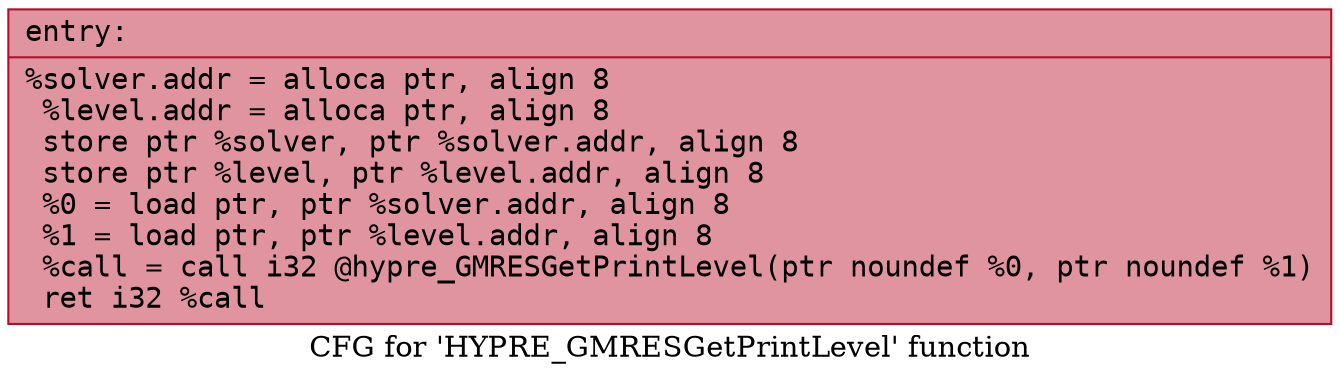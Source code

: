 digraph "CFG for 'HYPRE_GMRESGetPrintLevel' function" {
	label="CFG for 'HYPRE_GMRESGetPrintLevel' function";

	Node0x561d3dbec1d0 [shape=record,color="#b70d28ff", style=filled, fillcolor="#b70d2870" fontname="Courier",label="{entry:\l|  %solver.addr = alloca ptr, align 8\l  %level.addr = alloca ptr, align 8\l  store ptr %solver, ptr %solver.addr, align 8\l  store ptr %level, ptr %level.addr, align 8\l  %0 = load ptr, ptr %solver.addr, align 8\l  %1 = load ptr, ptr %level.addr, align 8\l  %call = call i32 @hypre_GMRESGetPrintLevel(ptr noundef %0, ptr noundef %1)\l  ret i32 %call\l}"];
}
